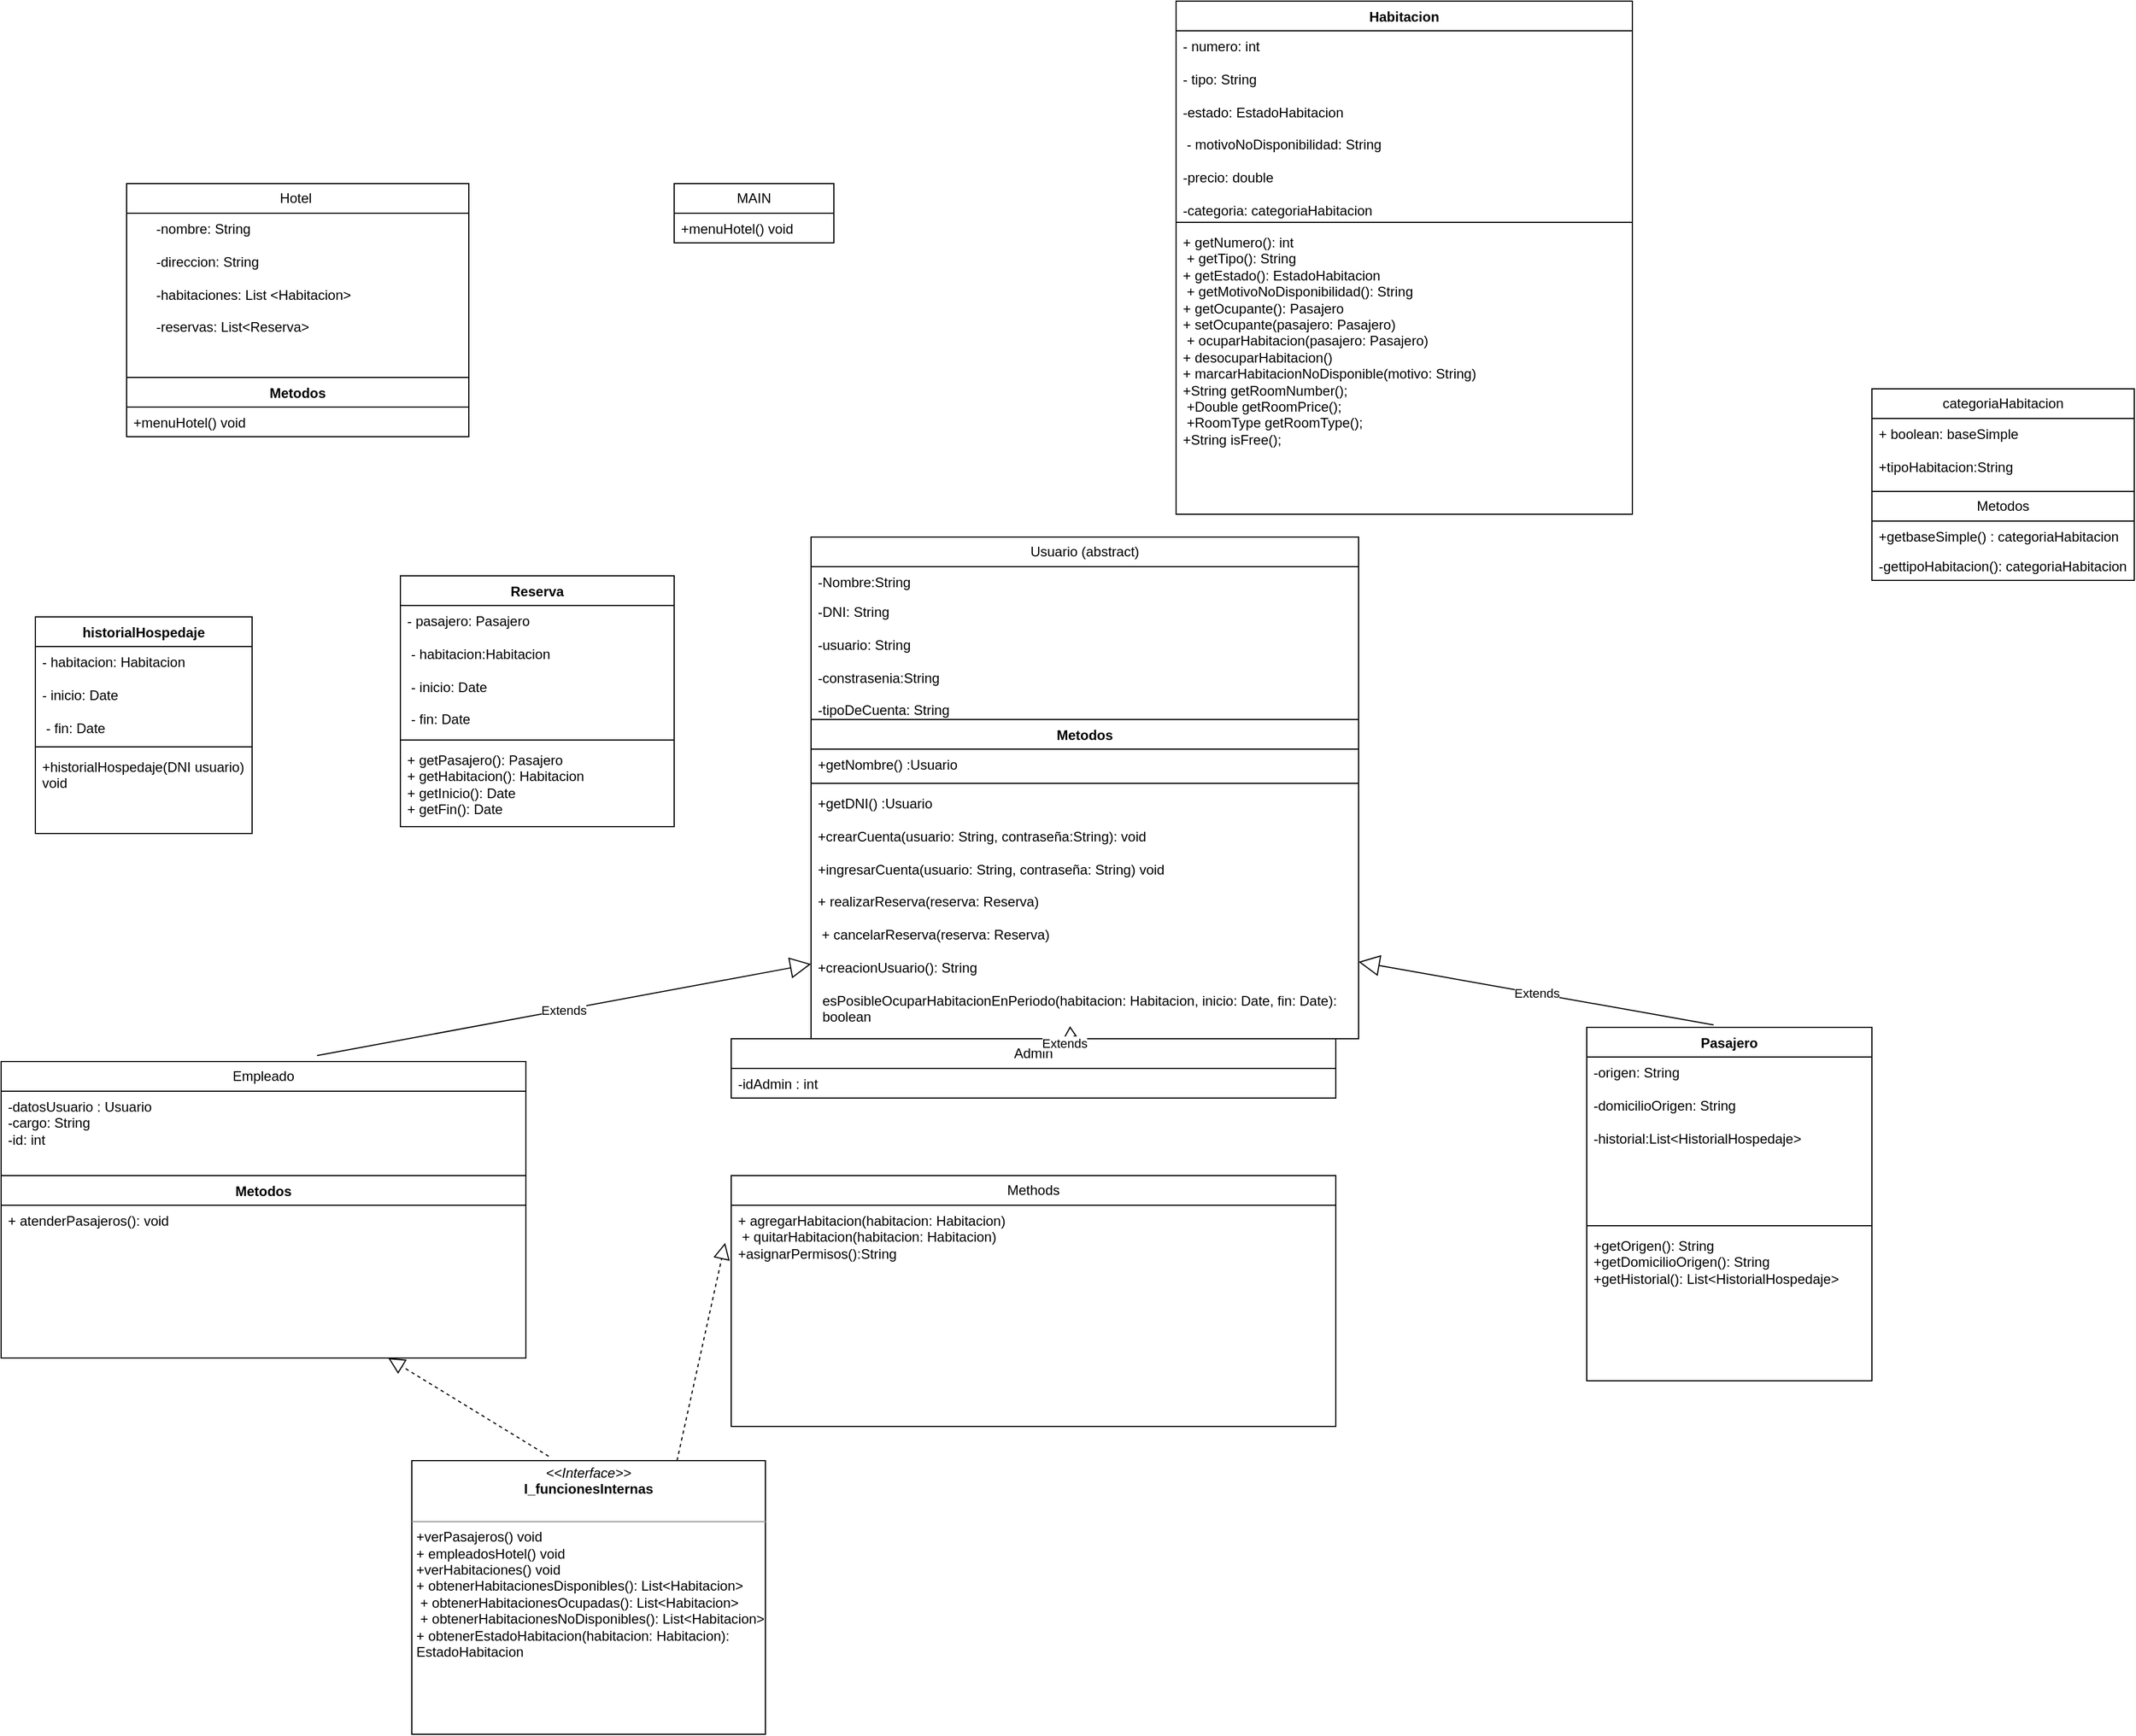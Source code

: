 <mxfile version="21.5.1" type="device">
  <diagram id="C5RBs43oDa-KdzZeNtuy" name="Page-1">
    <mxGraphModel dx="1409" dy="1650" grid="1" gridSize="10" guides="1" tooltips="1" connect="1" arrows="1" fold="1" page="1" pageScale="1" pageWidth="827" pageHeight="1169" math="0" shadow="0">
      <root>
        <mxCell id="WIyWlLk6GJQsqaUBKTNV-0" />
        <mxCell id="WIyWlLk6GJQsqaUBKTNV-1" parent="WIyWlLk6GJQsqaUBKTNV-0" />
        <mxCell id="w5hDPDLTwG2HqgLFjR9o-2" value="Hotel&amp;nbsp;" style="swimlane;fontStyle=0;childLayout=stackLayout;horizontal=1;startSize=26;fillColor=none;horizontalStack=0;resizeParent=1;resizeParentMax=0;resizeLast=0;collapsible=1;marginBottom=0;whiteSpace=wrap;html=1;" parent="WIyWlLk6GJQsqaUBKTNV-1" vertex="1">
          <mxGeometry x="-710" y="70" width="300" height="170" as="geometry" />
        </mxCell>
        <mxCell id="w5hDPDLTwG2HqgLFjR9o-7" value="Methods" style="swimlane;fontStyle=0;childLayout=stackLayout;horizontal=1;startSize=26;fillColor=none;horizontalStack=0;resizeParent=1;resizeParentMax=0;resizeLast=0;collapsible=1;marginBottom=0;whiteSpace=wrap;html=1;" parent="WIyWlLk6GJQsqaUBKTNV-1" vertex="1">
          <mxGeometry x="-180" y="940" width="530" height="220" as="geometry" />
        </mxCell>
        <mxCell id="w5hDPDLTwG2HqgLFjR9o-8" value="+ agregarHabitacion(habitacion: Habitacion)&amp;nbsp; &amp;nbsp; &amp;nbsp;&lt;br&gt;&amp;nbsp;+ quitarHabitacion(habitacion: Habitacion)&amp;nbsp; &amp;nbsp; &amp;nbsp; &amp;nbsp;&lt;br&gt;+asignarPermisos():String" style="text;strokeColor=none;fillColor=none;align=left;verticalAlign=top;spacingLeft=4;spacingRight=4;overflow=hidden;rotatable=0;points=[[0,0.5],[1,0.5]];portConstraint=eastwest;whiteSpace=wrap;html=1;" parent="w5hDPDLTwG2HqgLFjR9o-7" vertex="1">
          <mxGeometry y="26" width="530" height="194" as="geometry" />
        </mxCell>
        <mxCell id="w5hDPDLTwG2HqgLFjR9o-11" value="Habitacion" style="swimlane;fontStyle=1;align=center;verticalAlign=top;childLayout=stackLayout;horizontal=1;startSize=26;horizontalStack=0;resizeParent=1;resizeParentMax=0;resizeLast=0;collapsible=1;marginBottom=0;whiteSpace=wrap;html=1;" parent="WIyWlLk6GJQsqaUBKTNV-1" vertex="1">
          <mxGeometry x="210" y="-90" width="400" height="450" as="geometry" />
        </mxCell>
        <mxCell id="w5hDPDLTwG2HqgLFjR9o-12" value="- numero: int&lt;br&gt;&amp;nbsp; &amp;nbsp; &amp;nbsp; &amp;nbsp; &amp;nbsp; &amp;nbsp; &amp;nbsp; &amp;nbsp; &amp;nbsp; &amp;nbsp; &amp;nbsp; &amp;nbsp; &amp;nbsp; &amp;nbsp;&amp;nbsp;&lt;br&gt;- tipo: String&lt;br&gt;&amp;nbsp; &amp;nbsp;&lt;br&gt;-estado: EstadoHabitacion&amp;nbsp;&lt;br&gt;&lt;br&gt;&amp;nbsp;-&amp;nbsp;motivoNoDisponibilidad: String&lt;br&gt;&amp;nbsp;&lt;br&gt;-precio: double&amp;nbsp;&lt;br&gt;&lt;br&gt;-categoria: categoriaHabitacion" style="text;strokeColor=none;fillColor=none;align=left;verticalAlign=top;spacingLeft=4;spacingRight=4;overflow=hidden;rotatable=0;points=[[0,0.5],[1,0.5]];portConstraint=eastwest;whiteSpace=wrap;html=1;" parent="w5hDPDLTwG2HqgLFjR9o-11" vertex="1">
          <mxGeometry y="26" width="400" height="164" as="geometry" />
        </mxCell>
        <mxCell id="w5hDPDLTwG2HqgLFjR9o-13" value="" style="line;strokeWidth=1;fillColor=none;align=left;verticalAlign=middle;spacingTop=-1;spacingLeft=3;spacingRight=3;rotatable=0;labelPosition=right;points=[];portConstraint=eastwest;strokeColor=inherit;" parent="w5hDPDLTwG2HqgLFjR9o-11" vertex="1">
          <mxGeometry y="190" width="400" height="8" as="geometry" />
        </mxCell>
        <mxCell id="w5hDPDLTwG2HqgLFjR9o-14" value="+ getNumero(): int&amp;nbsp; &amp;nbsp;&amp;nbsp; &amp;nbsp; &amp;nbsp; &amp;nbsp; &amp;nbsp; &amp;nbsp; &amp;nbsp; &amp;nbsp; &amp;nbsp;&amp;nbsp;&lt;br&gt;&amp;nbsp;+ getTipo(): String&amp;nbsp; &amp;nbsp; &amp;nbsp; &amp;nbsp; &amp;nbsp; &amp;nbsp; &amp;nbsp; &amp;nbsp; &amp;nbsp; &amp;nbsp; &amp;nbsp; &amp;nbsp; &amp;nbsp; &amp;nbsp; &amp;nbsp;&amp;nbsp;&lt;br&gt;+ getEstado(): EstadoHabitacion&amp;nbsp; &amp;nbsp; &amp;nbsp; &amp;nbsp; &amp;nbsp; &amp;nbsp; &amp;nbsp; &amp;nbsp; &amp;nbsp;&amp;nbsp;&lt;br&gt;&amp;nbsp;+ getMotivoNoDisponibilidad(): String&amp;nbsp; &amp;nbsp; &amp;nbsp; &amp;nbsp; &amp;nbsp; &amp;nbsp;&amp;nbsp;&lt;br&gt;+ getOcupante(): Pasajero&amp;nbsp; &amp;nbsp; &amp;nbsp; &amp;nbsp; &amp;nbsp; &amp;nbsp; &amp;nbsp; &amp;nbsp; &amp;nbsp; &amp;nbsp; &amp;nbsp; &amp;nbsp;&amp;nbsp;&lt;br&gt;+ setOcupante(pasajero: Pasajero)&amp;nbsp; &amp;nbsp; &amp;nbsp; &amp;nbsp; &amp;nbsp; &amp;nbsp; &amp;nbsp; &amp;nbsp;&amp;nbsp;&lt;br&gt;&amp;nbsp;+ ocuparHabitacion(pasajero: Pasajero)&amp;nbsp; &amp;nbsp; &amp;nbsp; &amp;nbsp; &amp;nbsp; &amp;nbsp;&lt;br&gt;+ desocuparHabitacion()&amp;nbsp; &amp;nbsp; &amp;nbsp; &amp;nbsp; &amp;nbsp; &amp;nbsp; &amp;nbsp; &amp;nbsp; &amp;nbsp; &amp;nbsp; &amp;nbsp; &amp;nbsp; &amp;nbsp;&amp;nbsp;&lt;br&gt;+ marcarHabitacionNoDisponible(motivo: String)&lt;br&gt;&lt;div&gt;+String getRoomNumber();&lt;/div&gt;&lt;div&gt;&amp;nbsp;&lt;span style=&quot;background-color: initial;&quot;&gt;+Double getRoomPrice();&lt;/span&gt;&lt;/div&gt;&lt;div&gt;&amp;nbsp;&lt;span style=&quot;background-color: initial;&quot;&gt;+RoomType getRoomType();&lt;/span&gt;&lt;/div&gt;&lt;div&gt;+String isFree();&lt;/div&gt;" style="text;strokeColor=none;fillColor=none;align=left;verticalAlign=top;spacingLeft=4;spacingRight=4;overflow=hidden;rotatable=0;points=[[0,0.5],[1,0.5]];portConstraint=eastwest;whiteSpace=wrap;html=1;" parent="w5hDPDLTwG2HqgLFjR9o-11" vertex="1">
          <mxGeometry y="198" width="400" height="252" as="geometry" />
        </mxCell>
        <mxCell id="w5hDPDLTwG2HqgLFjR9o-15" value="Reserva" style="swimlane;fontStyle=1;align=center;verticalAlign=top;childLayout=stackLayout;horizontal=1;startSize=26;horizontalStack=0;resizeParent=1;resizeParentMax=0;resizeLast=0;collapsible=1;marginBottom=0;whiteSpace=wrap;html=1;" parent="WIyWlLk6GJQsqaUBKTNV-1" vertex="1">
          <mxGeometry x="-470" y="414" width="240" height="220" as="geometry" />
        </mxCell>
        <mxCell id="w5hDPDLTwG2HqgLFjR9o-16" value="- pasajero: Pasajero&amp;nbsp;&lt;br&gt;&lt;br&gt;&amp;nbsp;- habitacion:Habitacion&amp;nbsp; &amp;nbsp; &amp;nbsp; &amp;nbsp; &amp;nbsp; &amp;nbsp; &amp;nbsp; &amp;nbsp; &amp;nbsp; &amp;nbsp;&lt;br&gt;&lt;br&gt;&amp;nbsp;- inicio: Date&amp;nbsp;&lt;br&gt;&amp;nbsp; &amp;nbsp; &amp;nbsp; &amp;nbsp; &amp;nbsp; &amp;nbsp; &amp;nbsp; &amp;nbsp; &amp;nbsp; &amp;nbsp; &amp;nbsp; &amp;nbsp; &amp;nbsp; &amp;nbsp; &amp;nbsp; &amp;nbsp; &amp;nbsp;&amp;nbsp;&lt;br&gt;&amp;nbsp;- fin: Date" style="text;strokeColor=none;fillColor=none;align=left;verticalAlign=top;spacingLeft=4;spacingRight=4;overflow=hidden;rotatable=0;points=[[0,0.5],[1,0.5]];portConstraint=eastwest;whiteSpace=wrap;html=1;" parent="w5hDPDLTwG2HqgLFjR9o-15" vertex="1">
          <mxGeometry y="26" width="240" height="114" as="geometry" />
        </mxCell>
        <mxCell id="w5hDPDLTwG2HqgLFjR9o-17" value="" style="line;strokeWidth=1;fillColor=none;align=left;verticalAlign=middle;spacingTop=-1;spacingLeft=3;spacingRight=3;rotatable=0;labelPosition=right;points=[];portConstraint=eastwest;strokeColor=inherit;" parent="w5hDPDLTwG2HqgLFjR9o-15" vertex="1">
          <mxGeometry y="140" width="240" height="8" as="geometry" />
        </mxCell>
        <mxCell id="w5hDPDLTwG2HqgLFjR9o-18" value="+ getPasajero(): Pasajero&amp;nbsp; &amp;nbsp; &amp;nbsp; &amp;nbsp; &amp;nbsp; &amp;nbsp; &amp;nbsp; &amp;nbsp; &amp;nbsp; &amp;nbsp; &amp;nbsp; &amp;nbsp; &lt;br&gt;+ getHabitacion(): Habitacion&amp;nbsp; &amp;nbsp; &amp;nbsp; &amp;nbsp; &amp;nbsp; &amp;nbsp; &amp;nbsp; &amp;nbsp; &amp;nbsp; &amp;nbsp; &amp;nbsp; + getInicio(): Date&amp;nbsp; &amp;nbsp; &amp;nbsp; &amp;nbsp; &amp;nbsp; &amp;nbsp; &amp;nbsp; &amp;nbsp; &amp;nbsp; &amp;nbsp; &amp;nbsp; &amp;nbsp; &amp;nbsp; &amp;nbsp; &amp;nbsp; &lt;br&gt;+ getFin(): Date&amp;nbsp; &amp;nbsp; &amp;nbsp;&amp;nbsp;" style="text;strokeColor=none;fillColor=none;align=left;verticalAlign=top;spacingLeft=4;spacingRight=4;overflow=hidden;rotatable=0;points=[[0,0.5],[1,0.5]];portConstraint=eastwest;whiteSpace=wrap;html=1;" parent="w5hDPDLTwG2HqgLFjR9o-15" vertex="1">
          <mxGeometry y="148" width="240" height="72" as="geometry" />
        </mxCell>
        <mxCell id="w5hDPDLTwG2HqgLFjR9o-19" value="Pasajero" style="swimlane;fontStyle=1;align=center;verticalAlign=top;childLayout=stackLayout;horizontal=1;startSize=26;horizontalStack=0;resizeParent=1;resizeParentMax=0;resizeLast=0;collapsible=1;marginBottom=0;whiteSpace=wrap;html=1;" parent="WIyWlLk6GJQsqaUBKTNV-1" vertex="1">
          <mxGeometry x="570" y="810" width="250" height="310" as="geometry" />
        </mxCell>
        <mxCell id="w5hDPDLTwG2HqgLFjR9o-20" value="-origen: String&lt;br&gt;&amp;nbsp; &amp;nbsp; &amp;nbsp; &amp;nbsp; &amp;nbsp; &amp;nbsp; &amp;nbsp; &amp;nbsp; &amp;nbsp; &amp;nbsp; &amp;nbsp; &amp;nbsp; &amp;nbsp; &amp;nbsp; &amp;nbsp; &amp;nbsp; &amp;nbsp;&lt;br&gt;-domicilioOrigen: String&lt;br&gt;&amp;nbsp; &amp;nbsp; &amp;nbsp; &amp;nbsp; &amp;nbsp; &amp;nbsp; &amp;nbsp; &amp;nbsp; &amp;nbsp; &amp;nbsp;&lt;br&gt;-historial:List&amp;lt;HistorialHospedaje&amp;gt;&lt;br&gt;" style="text;strokeColor=none;fillColor=none;align=left;verticalAlign=top;spacingLeft=4;spacingRight=4;overflow=hidden;rotatable=0;points=[[0,0.5],[1,0.5]];portConstraint=eastwest;whiteSpace=wrap;html=1;" parent="w5hDPDLTwG2HqgLFjR9o-19" vertex="1">
          <mxGeometry y="26" width="250" height="144" as="geometry" />
        </mxCell>
        <mxCell id="w5hDPDLTwG2HqgLFjR9o-21" value="" style="line;strokeWidth=1;fillColor=none;align=left;verticalAlign=middle;spacingTop=-1;spacingLeft=3;spacingRight=3;rotatable=0;labelPosition=right;points=[];portConstraint=eastwest;strokeColor=inherit;" parent="w5hDPDLTwG2HqgLFjR9o-19" vertex="1">
          <mxGeometry y="170" width="250" height="8" as="geometry" />
        </mxCell>
        <mxCell id="w5hDPDLTwG2HqgLFjR9o-22" value="+getOrigen(): String&amp;nbsp; &amp;nbsp; &amp;nbsp; &amp;nbsp; &amp;nbsp; &amp;nbsp; &amp;nbsp; &amp;nbsp; &amp;nbsp; &amp;nbsp; &amp;nbsp; &amp;nbsp; &amp;nbsp; &amp;nbsp;&amp;nbsp;&lt;br&gt;+getDomicilioOrigen(): String&amp;nbsp; &amp;nbsp; &amp;nbsp; &amp;nbsp; &amp;nbsp; &amp;nbsp; &amp;nbsp; &amp;nbsp; &amp;nbsp; &amp;nbsp;&lt;br&gt;+getHistorial(): List&amp;lt;HistorialHospedaje&amp;gt;" style="text;strokeColor=none;fillColor=none;align=left;verticalAlign=top;spacingLeft=4;spacingRight=4;overflow=hidden;rotatable=0;points=[[0,0.5],[1,0.5]];portConstraint=eastwest;whiteSpace=wrap;html=1;" parent="w5hDPDLTwG2HqgLFjR9o-19" vertex="1">
          <mxGeometry y="178" width="250" height="132" as="geometry" />
        </mxCell>
        <mxCell id="w5hDPDLTwG2HqgLFjR9o-23" value="historialHospedaje" style="swimlane;fontStyle=1;align=center;verticalAlign=top;childLayout=stackLayout;horizontal=1;startSize=26;horizontalStack=0;resizeParent=1;resizeParentMax=0;resizeLast=0;collapsible=1;marginBottom=0;whiteSpace=wrap;html=1;" parent="WIyWlLk6GJQsqaUBKTNV-1" vertex="1">
          <mxGeometry x="-790" y="450" width="190" height="190" as="geometry" />
        </mxCell>
        <mxCell id="w5hDPDLTwG2HqgLFjR9o-24" value="- habitacion: Habitacion&amp;nbsp; &lt;br&gt;&lt;br&gt;- inicio: Date&lt;br&gt;&lt;br&gt;&amp;nbsp;- fin: Date" style="text;strokeColor=none;fillColor=none;align=left;verticalAlign=top;spacingLeft=4;spacingRight=4;overflow=hidden;rotatable=0;points=[[0,0.5],[1,0.5]];portConstraint=eastwest;whiteSpace=wrap;html=1;" parent="w5hDPDLTwG2HqgLFjR9o-23" vertex="1">
          <mxGeometry y="26" width="190" height="84" as="geometry" />
        </mxCell>
        <mxCell id="w5hDPDLTwG2HqgLFjR9o-25" value="" style="line;strokeWidth=1;fillColor=none;align=left;verticalAlign=middle;spacingTop=-1;spacingLeft=3;spacingRight=3;rotatable=0;labelPosition=right;points=[];portConstraint=eastwest;strokeColor=inherit;" parent="w5hDPDLTwG2HqgLFjR9o-23" vertex="1">
          <mxGeometry y="110" width="190" height="8" as="geometry" />
        </mxCell>
        <mxCell id="w5hDPDLTwG2HqgLFjR9o-26" value="+historialHospedaje(DNI usuario) void" style="text;strokeColor=none;fillColor=none;align=left;verticalAlign=top;spacingLeft=4;spacingRight=4;overflow=hidden;rotatable=0;points=[[0,0.5],[1,0.5]];portConstraint=eastwest;whiteSpace=wrap;html=1;" parent="w5hDPDLTwG2HqgLFjR9o-23" vertex="1">
          <mxGeometry y="118" width="190" height="72" as="geometry" />
        </mxCell>
        <mxCell id="6vqsCnwqP6DocsaDPgsZ-1" value="Admin" style="swimlane;fontStyle=0;childLayout=stackLayout;horizontal=1;startSize=26;fillColor=none;horizontalStack=0;resizeParent=1;resizeParentMax=0;resizeLast=0;collapsible=1;marginBottom=0;whiteSpace=wrap;html=1;" parent="WIyWlLk6GJQsqaUBKTNV-1" vertex="1">
          <mxGeometry x="-180" y="820" width="530" height="52" as="geometry" />
        </mxCell>
        <mxCell id="6vqsCnwqP6DocsaDPgsZ-2" value="-idAdmin : int" style="text;strokeColor=none;fillColor=none;align=left;verticalAlign=top;spacingLeft=4;spacingRight=4;overflow=hidden;rotatable=0;points=[[0,0.5],[1,0.5]];portConstraint=eastwest;whiteSpace=wrap;html=1;" parent="6vqsCnwqP6DocsaDPgsZ-1" vertex="1">
          <mxGeometry y="26" width="530" height="26" as="geometry" />
        </mxCell>
        <mxCell id="6vqsCnwqP6DocsaDPgsZ-28" value="Empleado" style="swimlane;fontStyle=0;childLayout=stackLayout;horizontal=1;startSize=26;fillColor=none;horizontalStack=0;resizeParent=1;resizeParentMax=0;resizeLast=0;collapsible=1;marginBottom=0;whiteSpace=wrap;html=1;" parent="WIyWlLk6GJQsqaUBKTNV-1" vertex="1">
          <mxGeometry x="-820" y="840" width="460" height="260" as="geometry" />
        </mxCell>
        <mxCell id="6vqsCnwqP6DocsaDPgsZ-29" value="-datosUsuario : Usuario&lt;br&gt;-cargo: String&lt;br&gt;-id: int" style="text;strokeColor=none;fillColor=none;align=left;verticalAlign=top;spacingLeft=4;spacingRight=4;overflow=hidden;rotatable=0;points=[[0,0.5],[1,0.5]];portConstraint=eastwest;whiteSpace=wrap;html=1;" parent="6vqsCnwqP6DocsaDPgsZ-28" vertex="1">
          <mxGeometry y="26" width="460" height="74" as="geometry" />
        </mxCell>
        <mxCell id="6vqsCnwqP6DocsaDPgsZ-32" value="Metodos" style="swimlane;fontStyle=1;align=center;verticalAlign=top;childLayout=stackLayout;horizontal=1;startSize=26;horizontalStack=0;resizeParent=1;resizeParentMax=0;resizeLast=0;collapsible=1;marginBottom=0;whiteSpace=wrap;html=1;" parent="6vqsCnwqP6DocsaDPgsZ-28" vertex="1">
          <mxGeometry y="100" width="460" height="160" as="geometry" />
        </mxCell>
        <mxCell id="6vqsCnwqP6DocsaDPgsZ-33" value="+ atenderPasajeros(): void&amp;nbsp;&lt;br&gt;" style="text;strokeColor=none;fillColor=none;align=left;verticalAlign=top;spacingLeft=4;spacingRight=4;overflow=hidden;rotatable=0;points=[[0,0.5],[1,0.5]];portConstraint=eastwest;whiteSpace=wrap;html=1;" parent="6vqsCnwqP6DocsaDPgsZ-32" vertex="1">
          <mxGeometry y="26" width="460" height="134" as="geometry" />
        </mxCell>
        <mxCell id="w5hDPDLTwG2HqgLFjR9o-5" value="-nombre: String&lt;br&gt;&lt;br&gt;-direccion: String&lt;br&gt;&lt;br&gt;-habitaciones: List&amp;nbsp;&amp;lt;Habitacion&amp;gt;&lt;br&gt;&lt;br&gt;-reservas: List&amp;lt;Reserva&amp;gt;&lt;br&gt;&lt;br&gt;" style="text;strokeColor=none;fillColor=none;align=left;verticalAlign=top;spacingLeft=4;spacingRight=4;overflow=hidden;rotatable=0;points=[[0,0.5],[1,0.5]];portConstraint=eastwest;whiteSpace=wrap;html=1;" parent="WIyWlLk6GJQsqaUBKTNV-1" vertex="1">
          <mxGeometry x="-690" y="96" width="300" height="144" as="geometry" />
        </mxCell>
        <mxCell id="6vqsCnwqP6DocsaDPgsZ-0" style="edgeStyle=orthogonalEdgeStyle;rounded=0;orthogonalLoop=1;jettySize=auto;html=1;exitX=1;exitY=0.5;exitDx=0;exitDy=0;" parent="WIyWlLk6GJQsqaUBKTNV-1" source="w5hDPDLTwG2HqgLFjR9o-5" target="w5hDPDLTwG2HqgLFjR9o-5" edge="1">
          <mxGeometry relative="1" as="geometry" />
        </mxCell>
        <mxCell id="6vqsCnwqP6DocsaDPgsZ-36" value="Usuario (abstract)" style="swimlane;fontStyle=0;childLayout=stackLayout;horizontal=1;startSize=26;fillColor=none;horizontalStack=0;resizeParent=1;resizeParentMax=0;resizeLast=0;collapsible=1;marginBottom=0;whiteSpace=wrap;html=1;" parent="WIyWlLk6GJQsqaUBKTNV-1" vertex="1">
          <mxGeometry x="-110" y="380" width="480" height="440" as="geometry" />
        </mxCell>
        <mxCell id="6vqsCnwqP6DocsaDPgsZ-37" value="-Nombre:String" style="text;strokeColor=none;fillColor=none;align=left;verticalAlign=top;spacingLeft=4;spacingRight=4;overflow=hidden;rotatable=0;points=[[0,0.5],[1,0.5]];portConstraint=eastwest;whiteSpace=wrap;html=1;" parent="6vqsCnwqP6DocsaDPgsZ-36" vertex="1">
          <mxGeometry y="26" width="480" height="26" as="geometry" />
        </mxCell>
        <mxCell id="6vqsCnwqP6DocsaDPgsZ-38" value="-DNI: String&lt;br&gt;&lt;br&gt;-usuario: String&lt;br&gt;&lt;br&gt;-constrasenia:String&lt;br&gt;&lt;br&gt;-tipoDeCuenta: String&lt;br&gt;" style="text;strokeColor=none;fillColor=none;align=left;verticalAlign=top;spacingLeft=4;spacingRight=4;overflow=hidden;rotatable=0;points=[[0,0.5],[1,0.5]];portConstraint=eastwest;whiteSpace=wrap;html=1;" parent="6vqsCnwqP6DocsaDPgsZ-36" vertex="1">
          <mxGeometry y="52" width="480" height="108" as="geometry" />
        </mxCell>
        <mxCell id="6vqsCnwqP6DocsaDPgsZ-40" value="Metodos" style="swimlane;fontStyle=1;align=center;verticalAlign=top;childLayout=stackLayout;horizontal=1;startSize=26;horizontalStack=0;resizeParent=1;resizeParentMax=0;resizeLast=0;collapsible=1;marginBottom=0;whiteSpace=wrap;html=1;" parent="6vqsCnwqP6DocsaDPgsZ-36" vertex="1">
          <mxGeometry y="160" width="480" height="280" as="geometry" />
        </mxCell>
        <mxCell id="6vqsCnwqP6DocsaDPgsZ-41" value="+getNombre() :Usuario" style="text;strokeColor=none;fillColor=none;align=left;verticalAlign=top;spacingLeft=4;spacingRight=4;overflow=hidden;rotatable=0;points=[[0,0.5],[1,0.5]];portConstraint=eastwest;whiteSpace=wrap;html=1;" parent="6vqsCnwqP6DocsaDPgsZ-40" vertex="1">
          <mxGeometry y="26" width="480" height="26" as="geometry" />
        </mxCell>
        <mxCell id="6vqsCnwqP6DocsaDPgsZ-42" value="" style="line;strokeWidth=1;fillColor=none;align=left;verticalAlign=middle;spacingTop=-1;spacingLeft=3;spacingRight=3;rotatable=0;labelPosition=right;points=[];portConstraint=eastwest;strokeColor=inherit;" parent="6vqsCnwqP6DocsaDPgsZ-40" vertex="1">
          <mxGeometry y="52" width="480" height="8" as="geometry" />
        </mxCell>
        <mxCell id="6vqsCnwqP6DocsaDPgsZ-43" value="+getDNI() :Usuario&lt;br&gt;&lt;br&gt;+crearCuenta(usuario: String, contraseña:String): void&lt;br&gt;&lt;br&gt;+ingresarCuenta(usuario: String, contraseña: String) void&lt;br&gt;&lt;br&gt;+ realizarReserva(reserva: Reserva)&amp;nbsp;&lt;br&gt;&lt;br&gt;&amp;nbsp;+ cancelarReserva(reserva: Reserva)&lt;br&gt;&lt;br&gt;+creacionUsuario(): String&amp;nbsp; &amp;nbsp; &amp;nbsp;&lt;br&gt;&lt;br&gt;&lt;p style=&quot;margin: 0px 0px 0px 4px;&quot;&gt;esPosibleOcuparHabitacionEnPeriodo(habitacion: Habitacion, inicio: Date, fin: Date): boolean&lt;br&gt;&lt;/p&gt;&amp;nbsp; &amp;nbsp; &amp;nbsp; &amp;nbsp;&amp;nbsp;&lt;br&gt;&amp;nbsp; &amp;nbsp; &amp;nbsp; &amp;nbsp; &amp;nbsp; &amp;nbsp;&amp;nbsp;" style="text;strokeColor=none;fillColor=none;align=left;verticalAlign=top;spacingLeft=4;spacingRight=4;overflow=hidden;rotatable=0;points=[[0,0.5],[1,0.5]];portConstraint=eastwest;whiteSpace=wrap;html=1;" parent="6vqsCnwqP6DocsaDPgsZ-40" vertex="1">
          <mxGeometry y="60" width="480" height="220" as="geometry" />
        </mxCell>
        <mxCell id="6vqsCnwqP6DocsaDPgsZ-45" value="Extends" style="endArrow=block;endSize=16;endFill=0;html=1;rounded=0;exitX=0.602;exitY=-0.02;exitDx=0;exitDy=0;exitPerimeter=0;" parent="WIyWlLk6GJQsqaUBKTNV-1" source="6vqsCnwqP6DocsaDPgsZ-28" target="6vqsCnwqP6DocsaDPgsZ-43" edge="1">
          <mxGeometry width="160" relative="1" as="geometry">
            <mxPoint x="30" y="820" as="sourcePoint" />
            <mxPoint x="190" y="820" as="targetPoint" />
          </mxGeometry>
        </mxCell>
        <mxCell id="6vqsCnwqP6DocsaDPgsZ-46" value="Extends" style="endArrow=block;endSize=16;endFill=0;html=1;rounded=0;exitX=0.445;exitY=-0.007;exitDx=0;exitDy=0;exitPerimeter=0;" parent="WIyWlLk6GJQsqaUBKTNV-1" source="w5hDPDLTwG2HqgLFjR9o-19" target="6vqsCnwqP6DocsaDPgsZ-43" edge="1">
          <mxGeometry width="160" relative="1" as="geometry">
            <mxPoint x="30" y="820" as="sourcePoint" />
            <mxPoint x="190" y="820" as="targetPoint" />
          </mxGeometry>
        </mxCell>
        <mxCell id="6vqsCnwqP6DocsaDPgsZ-44" value="Extends" style="endArrow=block;endSize=16;endFill=0;html=1;rounded=0;exitX=0.56;exitY=0.01;exitDx=0;exitDy=0;exitPerimeter=0;entryX=0.452;entryY=1.033;entryDx=0;entryDy=0;entryPerimeter=0;" parent="WIyWlLk6GJQsqaUBKTNV-1" source="6vqsCnwqP6DocsaDPgsZ-1" target="6vqsCnwqP6DocsaDPgsZ-43" edge="1">
          <mxGeometry width="160" relative="1" as="geometry">
            <mxPoint x="67.35" y="820" as="sourcePoint" />
            <mxPoint x="50" y="740" as="targetPoint" />
          </mxGeometry>
        </mxCell>
        <mxCell id="6vqsCnwqP6DocsaDPgsZ-53" value="categoriaHabitacion" style="swimlane;fontStyle=0;childLayout=stackLayout;horizontal=1;startSize=26;fillColor=none;horizontalStack=0;resizeParent=1;resizeParentMax=0;resizeLast=0;collapsible=1;marginBottom=0;whiteSpace=wrap;html=1;" parent="WIyWlLk6GJQsqaUBKTNV-1" vertex="1">
          <mxGeometry x="820" y="250" width="230" height="168" as="geometry" />
        </mxCell>
        <mxCell id="6vqsCnwqP6DocsaDPgsZ-55" value="+ boolean: baseSimple&lt;br&gt;&lt;br&gt;+tipoHabitacion:String" style="text;strokeColor=none;fillColor=none;align=left;verticalAlign=top;spacingLeft=4;spacingRight=4;overflow=hidden;rotatable=0;points=[[0,0.5],[1,0.5]];portConstraint=eastwest;whiteSpace=wrap;html=1;" parent="6vqsCnwqP6DocsaDPgsZ-53" vertex="1">
          <mxGeometry y="26" width="230" height="64" as="geometry" />
        </mxCell>
        <mxCell id="6vqsCnwqP6DocsaDPgsZ-57" value="Metodos" style="swimlane;fontStyle=0;childLayout=stackLayout;horizontal=1;startSize=26;fillColor=none;horizontalStack=0;resizeParent=1;resizeParentMax=0;resizeLast=0;collapsible=1;marginBottom=0;whiteSpace=wrap;html=1;" parent="6vqsCnwqP6DocsaDPgsZ-53" vertex="1">
          <mxGeometry y="90" width="230" height="78" as="geometry" />
        </mxCell>
        <mxCell id="6vqsCnwqP6DocsaDPgsZ-58" value="+getbaseSimple() : categoriaHabitacion" style="text;strokeColor=none;fillColor=none;align=left;verticalAlign=top;spacingLeft=4;spacingRight=4;overflow=hidden;rotatable=0;points=[[0,0.5],[1,0.5]];portConstraint=eastwest;whiteSpace=wrap;html=1;" parent="6vqsCnwqP6DocsaDPgsZ-57" vertex="1">
          <mxGeometry y="26" width="230" height="26" as="geometry" />
        </mxCell>
        <mxCell id="6vqsCnwqP6DocsaDPgsZ-59" value="-gettipoHabitacion(): categoriaHabitacion" style="text;strokeColor=none;fillColor=none;align=left;verticalAlign=top;spacingLeft=4;spacingRight=4;overflow=hidden;rotatable=0;points=[[0,0.5],[1,0.5]];portConstraint=eastwest;whiteSpace=wrap;html=1;" parent="6vqsCnwqP6DocsaDPgsZ-57" vertex="1">
          <mxGeometry y="52" width="230" height="26" as="geometry" />
        </mxCell>
        <mxCell id="g5abdE2KAfVG4bPluXkR-1" value="Metodos" style="swimlane;fontStyle=1;align=center;verticalAlign=top;childLayout=stackLayout;horizontal=1;startSize=26;horizontalStack=0;resizeParent=1;resizeParentMax=0;resizeLast=0;collapsible=1;marginBottom=0;whiteSpace=wrap;html=1;" parent="WIyWlLk6GJQsqaUBKTNV-1" vertex="1">
          <mxGeometry x="-710" y="240" width="300" height="52" as="geometry" />
        </mxCell>
        <mxCell id="g5abdE2KAfVG4bPluXkR-2" value="+menuHotel() void" style="text;strokeColor=none;fillColor=none;align=left;verticalAlign=top;spacingLeft=4;spacingRight=4;overflow=hidden;rotatable=0;points=[[0,0.5],[1,0.5]];portConstraint=eastwest;whiteSpace=wrap;html=1;" parent="g5abdE2KAfVG4bPluXkR-1" vertex="1">
          <mxGeometry y="26" width="300" height="26" as="geometry" />
        </mxCell>
        <mxCell id="g5abdE2KAfVG4bPluXkR-5" value="MAIN" style="swimlane;fontStyle=0;childLayout=stackLayout;horizontal=1;startSize=26;fillColor=none;horizontalStack=0;resizeParent=1;resizeParentMax=0;resizeLast=0;collapsible=1;marginBottom=0;whiteSpace=wrap;html=1;" parent="WIyWlLk6GJQsqaUBKTNV-1" vertex="1">
          <mxGeometry x="-230" y="70" width="140" height="52" as="geometry" />
        </mxCell>
        <mxCell id="g5abdE2KAfVG4bPluXkR-7" value="+menuHotel() void" style="text;strokeColor=none;fillColor=none;align=left;verticalAlign=top;spacingLeft=4;spacingRight=4;overflow=hidden;rotatable=0;points=[[0,0.5],[1,0.5]];portConstraint=eastwest;whiteSpace=wrap;html=1;" parent="g5abdE2KAfVG4bPluXkR-5" vertex="1">
          <mxGeometry y="26" width="140" height="26" as="geometry" />
        </mxCell>
        <mxCell id="g5abdE2KAfVG4bPluXkR-9" value="&lt;p style=&quot;margin:0px;margin-top:4px;text-align:center;&quot;&gt;&lt;i&gt;&amp;lt;&amp;lt;Interface&amp;gt;&amp;gt;&lt;/i&gt;&lt;br&gt;&lt;b&gt;I_funcionesInternas&lt;/b&gt;&lt;/p&gt;&lt;p style=&quot;margin:0px;margin-left:4px;&quot;&gt;&lt;br&gt;&lt;/p&gt;&lt;hr size=&quot;1&quot;&gt;&lt;p style=&quot;margin:0px;margin-left:4px;&quot;&gt;+verPasajeros() void&lt;br&gt;+ empleadosHotel() void&lt;/p&gt;&lt;p style=&quot;margin:0px;margin-left:4px;&quot;&gt;+verHabitaciones() void&lt;/p&gt;&lt;p style=&quot;margin:0px;margin-left:4px;&quot;&gt;+ obtenerHabitacionesDisponibles(): List&amp;lt;Habitacion&amp;gt;&amp;nbsp;&lt;br&gt;&amp;nbsp;+ obtenerHabitacionesOcupadas(): List&amp;lt;Habitacion&amp;gt;&amp;nbsp; &amp;nbsp;&lt;br&gt;&amp;nbsp;+ obtenerHabitacionesNoDisponibles(): List&amp;lt;Habitacion&amp;gt;&lt;br&gt;&lt;/p&gt;&lt;p style=&quot;margin:0px;margin-left:4px;&quot;&gt;&lt;span style=&quot;background-color: initial;&quot;&gt;+ obtenerEstadoHabitacion(habitacion: Habitacion): EstadoHabitacion&lt;/span&gt;&lt;/p&gt;" style="verticalAlign=top;align=left;overflow=fill;fontSize=12;fontFamily=Helvetica;html=1;whiteSpace=wrap;" parent="WIyWlLk6GJQsqaUBKTNV-1" vertex="1">
          <mxGeometry x="-460" y="1190" width="310" height="240" as="geometry" />
        </mxCell>
        <mxCell id="g5abdE2KAfVG4bPluXkR-10" value="" style="endArrow=block;dashed=1;endFill=0;endSize=12;html=1;rounded=0;exitX=0.387;exitY=-0.016;exitDx=0;exitDy=0;exitPerimeter=0;" parent="WIyWlLk6GJQsqaUBKTNV-1" source="g5abdE2KAfVG4bPluXkR-9" target="6vqsCnwqP6DocsaDPgsZ-33" edge="1">
          <mxGeometry width="160" relative="1" as="geometry">
            <mxPoint x="-270" y="880" as="sourcePoint" />
            <mxPoint x="-110" y="880" as="targetPoint" />
          </mxGeometry>
        </mxCell>
        <mxCell id="g5abdE2KAfVG4bPluXkR-11" value="" style="endArrow=block;dashed=1;endFill=0;endSize=12;html=1;rounded=0;exitX=0.75;exitY=0;exitDx=0;exitDy=0;entryX=-0.01;entryY=0.17;entryDx=0;entryDy=0;entryPerimeter=0;" parent="WIyWlLk6GJQsqaUBKTNV-1" source="g5abdE2KAfVG4bPluXkR-9" target="w5hDPDLTwG2HqgLFjR9o-8" edge="1">
          <mxGeometry width="160" relative="1" as="geometry">
            <mxPoint x="-270" y="880" as="sourcePoint" />
            <mxPoint x="-110" y="880" as="targetPoint" />
          </mxGeometry>
        </mxCell>
      </root>
    </mxGraphModel>
  </diagram>
</mxfile>
